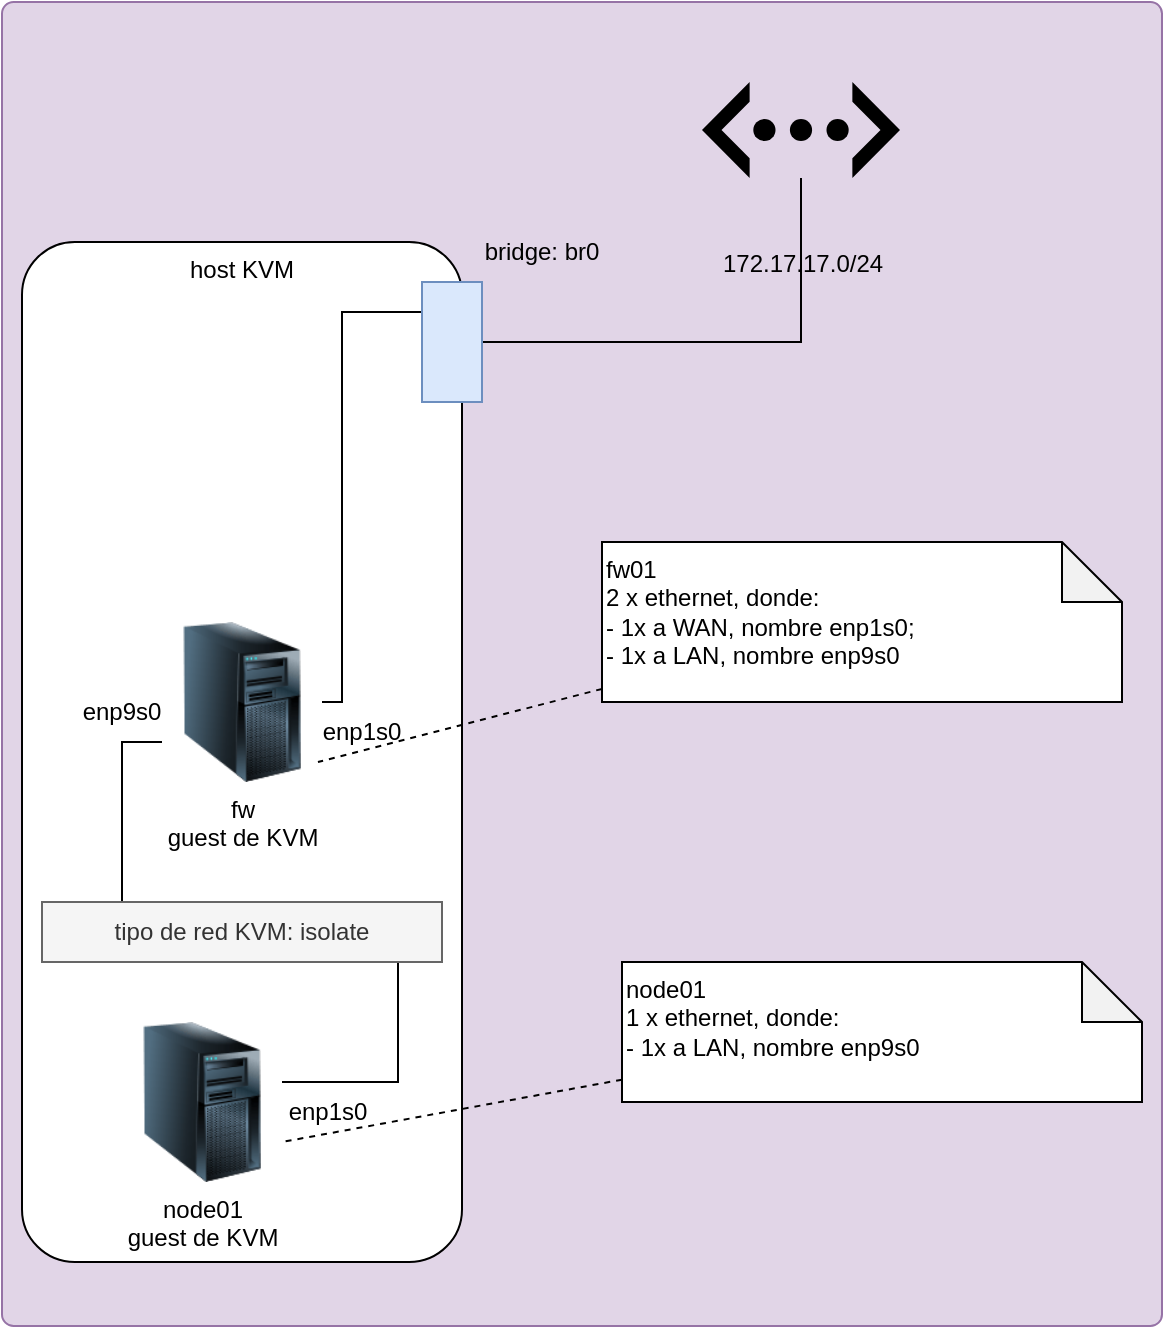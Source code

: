 <mxfile version="27.0.9">
  <diagram name="Page-1" id="-3vU0a0_ZYjPw1dA8Azf">
    <mxGraphModel dx="1426" dy="840" grid="1" gridSize="10" guides="1" tooltips="1" connect="1" arrows="1" fold="1" page="1" pageScale="1" pageWidth="850" pageHeight="1100" math="0" shadow="0">
      <root>
        <mxCell id="0" />
        <mxCell id="1" parent="0" />
        <mxCell id="LYF6spQX2Y1GT8F5njz2-20" value="" style="rounded=1;whiteSpace=wrap;html=1;arcSize=1;fillColor=#e1d5e7;strokeColor=#9673a6;" vertex="1" parent="1">
          <mxGeometry x="10" y="10" width="580" height="662" as="geometry" />
        </mxCell>
        <mxCell id="LYF6spQX2Y1GT8F5njz2-3" value="host KVM" style="rounded=1;whiteSpace=wrap;html=1;arcSize=12;verticalAlign=top;" vertex="1" parent="1">
          <mxGeometry x="20" y="130" width="220" height="510" as="geometry" />
        </mxCell>
        <mxCell id="LYF6spQX2Y1GT8F5njz2-10" style="edgeStyle=orthogonalEdgeStyle;rounded=0;orthogonalLoop=1;jettySize=auto;html=1;entryX=0;entryY=0.25;entryDx=0;entryDy=0;endArrow=none;startFill=0;" edge="1" parent="1" source="LYF6spQX2Y1GT8F5njz2-1" target="LYF6spQX2Y1GT8F5njz2-7">
          <mxGeometry relative="1" as="geometry">
            <Array as="points">
              <mxPoint x="180" y="360" />
              <mxPoint x="180" y="165" />
            </Array>
          </mxGeometry>
        </mxCell>
        <mxCell id="LYF6spQX2Y1GT8F5njz2-13" style="edgeStyle=orthogonalEdgeStyle;rounded=0;orthogonalLoop=1;jettySize=auto;html=1;endArrow=none;startFill=0;" edge="1" parent="1" source="LYF6spQX2Y1GT8F5njz2-1" target="LYF6spQX2Y1GT8F5njz2-12">
          <mxGeometry relative="1" as="geometry">
            <mxPoint x="200" y="450" as="targetPoint" />
            <Array as="points">
              <mxPoint x="70" y="380" />
            </Array>
          </mxGeometry>
        </mxCell>
        <mxCell id="LYF6spQX2Y1GT8F5njz2-1" value="fw&lt;div&gt;guest de KVM&lt;/div&gt;" style="image;html=1;image=img/lib/clip_art/computers/Server_Tower_128x128.png" vertex="1" parent="1">
          <mxGeometry x="90" y="320" width="80" height="80" as="geometry" />
        </mxCell>
        <mxCell id="LYF6spQX2Y1GT8F5njz2-21" style="rounded=0;orthogonalLoop=1;jettySize=auto;html=1;endArrow=none;startFill=0;dashed=1;entryX=0.133;entryY=1;entryDx=0;entryDy=0;entryPerimeter=0;" edge="1" parent="1" source="LYF6spQX2Y1GT8F5njz2-2" target="LYF6spQX2Y1GT8F5njz2-16">
          <mxGeometry relative="1" as="geometry" />
        </mxCell>
        <mxCell id="LYF6spQX2Y1GT8F5njz2-2" value="fw01&lt;div&gt;2 x ethernet, donde:&lt;/div&gt;&lt;div&gt;- 1x a WAN, nombre enp1s0;&amp;nbsp;&lt;/div&gt;&lt;div&gt;- 1x a LAN, nombre enp9s0&lt;/div&gt;" style="shape=note;whiteSpace=wrap;html=1;backgroundOutline=1;darkOpacity=0.05;align=left;verticalAlign=top;" vertex="1" parent="1">
          <mxGeometry x="310" y="280" width="260" height="80" as="geometry" />
        </mxCell>
        <mxCell id="LYF6spQX2Y1GT8F5njz2-4" value="bridge: br0" style="text;html=1;align=center;verticalAlign=middle;whiteSpace=wrap;rounded=0;" vertex="1" parent="1">
          <mxGeometry x="250" y="120" width="60" height="30" as="geometry" />
        </mxCell>
        <mxCell id="LYF6spQX2Y1GT8F5njz2-19" style="edgeStyle=orthogonalEdgeStyle;rounded=0;orthogonalLoop=1;jettySize=auto;html=1;endArrow=none;startFill=0;" edge="1" parent="1" source="LYF6spQX2Y1GT8F5njz2-7" target="LYF6spQX2Y1GT8F5njz2-18">
          <mxGeometry relative="1" as="geometry" />
        </mxCell>
        <mxCell id="LYF6spQX2Y1GT8F5njz2-7" value="" style="rounded=0;whiteSpace=wrap;html=1;fillColor=#dae8fc;strokeColor=#6c8ebf;" vertex="1" parent="1">
          <mxGeometry x="220" y="150" width="30" height="60" as="geometry" />
        </mxCell>
        <mxCell id="LYF6spQX2Y1GT8F5njz2-9" style="edgeStyle=orthogonalEdgeStyle;rounded=0;orthogonalLoop=1;jettySize=auto;html=1;entryX=1;entryY=0.25;entryDx=0;entryDy=0;endArrow=none;startFill=0;" edge="1" parent="1" source="LYF6spQX2Y1GT8F5njz2-8" target="LYF6spQX2Y1GT8F5njz2-12">
          <mxGeometry relative="1" as="geometry">
            <Array as="points">
              <mxPoint x="208" y="550" />
            </Array>
          </mxGeometry>
        </mxCell>
        <mxCell id="LYF6spQX2Y1GT8F5njz2-8" value="node01&lt;br&gt;&lt;div&gt;guest de KVM&lt;/div&gt;" style="image;html=1;image=img/lib/clip_art/computers/Server_Tower_128x128.png" vertex="1" parent="1">
          <mxGeometry x="70" y="520" width="80" height="80" as="geometry" />
        </mxCell>
        <mxCell id="LYF6spQX2Y1GT8F5njz2-22" style="rounded=0;orthogonalLoop=1;jettySize=auto;html=1;dashed=1;endArrow=none;startFill=0;entryX=1;entryY=0.75;entryDx=0;entryDy=0;" edge="1" parent="1" source="LYF6spQX2Y1GT8F5njz2-11" target="LYF6spQX2Y1GT8F5njz2-8">
          <mxGeometry relative="1" as="geometry" />
        </mxCell>
        <mxCell id="LYF6spQX2Y1GT8F5njz2-11" value="node01&lt;br&gt;&lt;div&gt;1 x ethernet, donde:&lt;/div&gt;&lt;div&gt;&lt;span style=&quot;background-color: transparent; color: light-dark(rgb(0, 0, 0), rgb(255, 255, 255));&quot;&gt;- 1x a LAN, nombre enp9s0&lt;/span&gt;&lt;/div&gt;" style="shape=note;whiteSpace=wrap;html=1;backgroundOutline=1;darkOpacity=0.05;align=left;verticalAlign=top;" vertex="1" parent="1">
          <mxGeometry x="320" y="490" width="260" height="70" as="geometry" />
        </mxCell>
        <mxCell id="LYF6spQX2Y1GT8F5njz2-12" value="tipo de red KVM: isolate" style="rounded=0;whiteSpace=wrap;html=1;fillColor=#f5f5f5;strokeColor=#666666;rotation=0;fontColor=#333333;" vertex="1" parent="1">
          <mxGeometry x="30" y="460" width="200" height="30" as="geometry" />
        </mxCell>
        <mxCell id="LYF6spQX2Y1GT8F5njz2-14" value="&lt;span style=&quot;text-align: left;&quot;&gt;enp9s0&lt;/span&gt;" style="text;strokeColor=none;align=center;fillColor=none;html=1;verticalAlign=middle;whiteSpace=wrap;rounded=0;" vertex="1" parent="1">
          <mxGeometry x="40" y="350" width="60" height="30" as="geometry" />
        </mxCell>
        <mxCell id="LYF6spQX2Y1GT8F5njz2-16" value="&lt;span style=&quot;text-align: left;&quot;&gt;enp1s0&lt;/span&gt;" style="text;strokeColor=none;align=center;fillColor=none;html=1;verticalAlign=middle;whiteSpace=wrap;rounded=0;" vertex="1" parent="1">
          <mxGeometry x="160" y="360" width="60" height="30" as="geometry" />
        </mxCell>
        <mxCell id="LYF6spQX2Y1GT8F5njz2-17" value="&lt;span style=&quot;text-align: left;&quot;&gt;enp1s0&lt;/span&gt;" style="text;strokeColor=none;align=center;fillColor=none;html=1;verticalAlign=middle;whiteSpace=wrap;rounded=0;" vertex="1" parent="1">
          <mxGeometry x="143" y="550" width="60" height="30" as="geometry" />
        </mxCell>
        <mxCell id="LYF6spQX2Y1GT8F5njz2-18" value="&lt;div&gt;&lt;br&gt;&lt;/div&gt;&lt;div&gt;&lt;br&gt;&lt;/div&gt;&lt;div&gt;172.17.17.0/24&lt;/div&gt;" style="shape=mxgraph.signs.tech.ethernet;html=1;pointerEvents=1;fillColor=#000000;strokeColor=none;verticalLabelPosition=bottom;verticalAlign=top;align=center;" vertex="1" parent="1">
          <mxGeometry x="360" y="50" width="99" height="48" as="geometry" />
        </mxCell>
      </root>
    </mxGraphModel>
  </diagram>
</mxfile>
